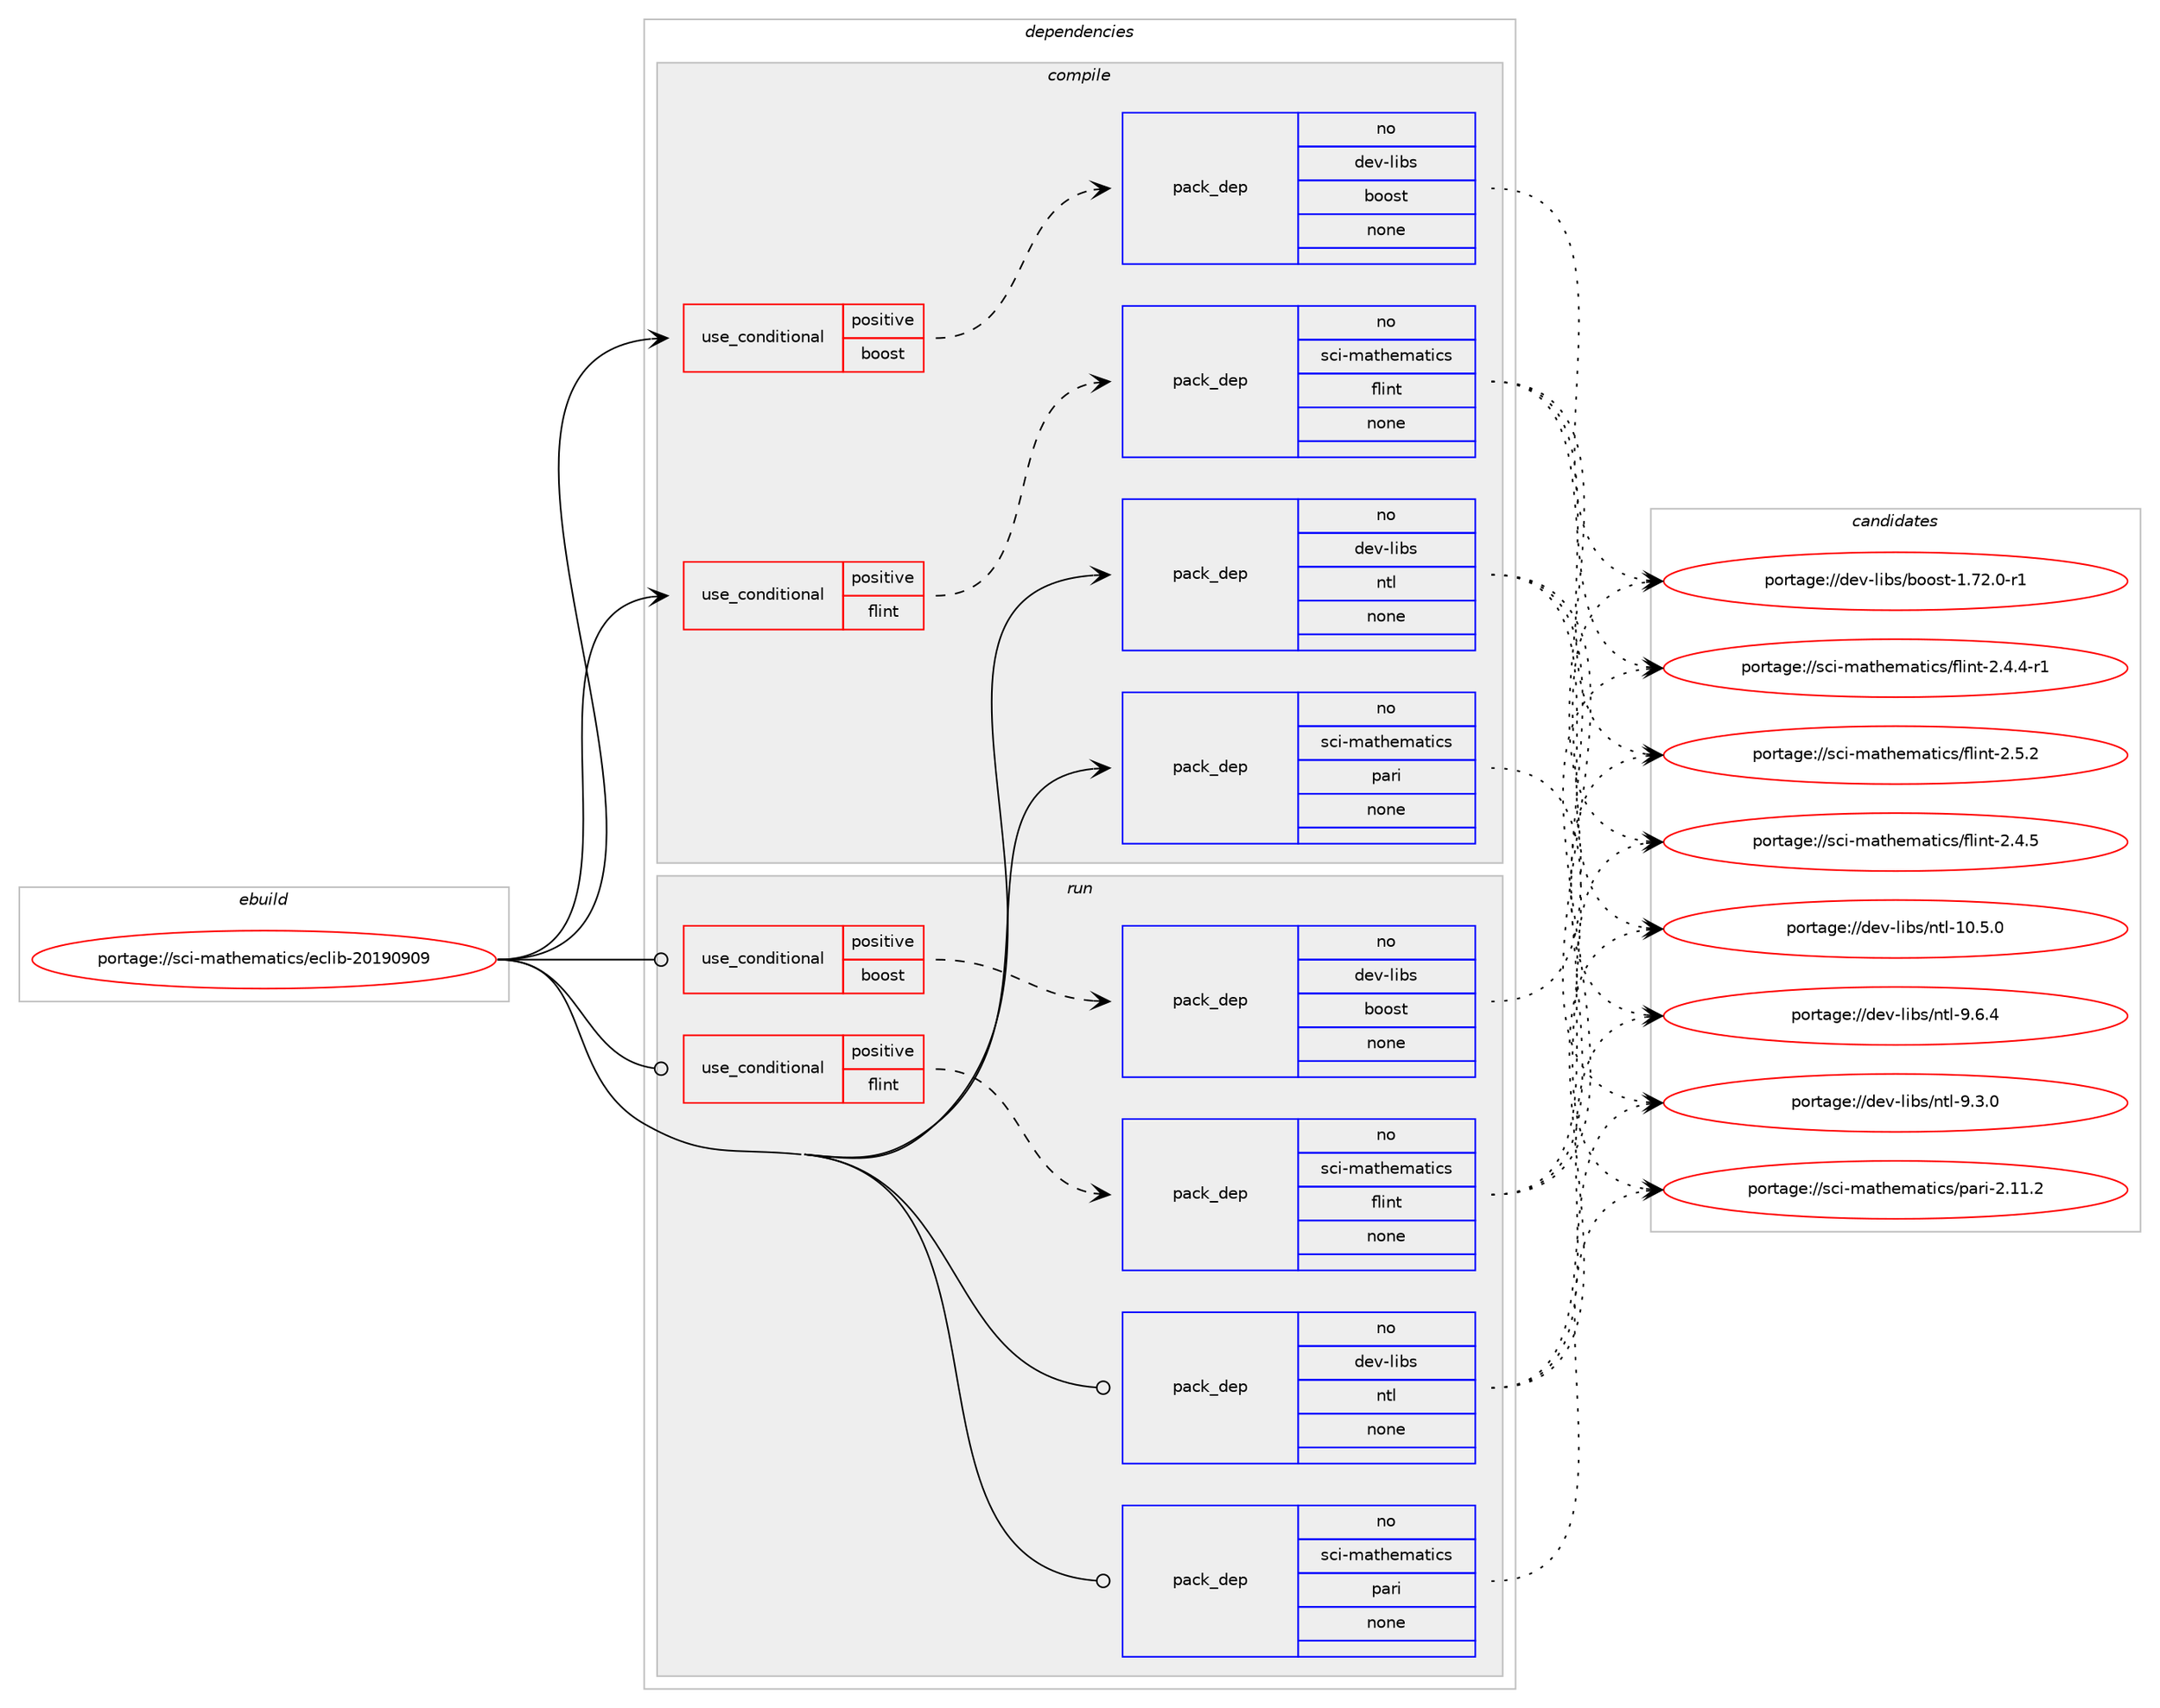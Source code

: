 digraph prolog {

# *************
# Graph options
# *************

newrank=true;
concentrate=true;
compound=true;
graph [rankdir=LR,fontname=Helvetica,fontsize=10,ranksep=1.5];#, ranksep=2.5, nodesep=0.2];
edge  [arrowhead=vee];
node  [fontname=Helvetica,fontsize=10];

# **********
# The ebuild
# **********

subgraph cluster_leftcol {
color=gray;
rank=same;
label=<<i>ebuild</i>>;
id [label="portage://sci-mathematics/eclib-20190909", color=red, width=4, href="../sci-mathematics/eclib-20190909.svg"];
}

# ****************
# The dependencies
# ****************

subgraph cluster_midcol {
color=gray;
label=<<i>dependencies</i>>;
subgraph cluster_compile {
fillcolor="#eeeeee";
style=filled;
label=<<i>compile</i>>;
subgraph cond9693 {
dependency46992 [label=<<TABLE BORDER="0" CELLBORDER="1" CELLSPACING="0" CELLPADDING="4"><TR><TD ROWSPAN="3" CELLPADDING="10">use_conditional</TD></TR><TR><TD>positive</TD></TR><TR><TD>boost</TD></TR></TABLE>>, shape=none, color=red];
subgraph pack36270 {
dependency46993 [label=<<TABLE BORDER="0" CELLBORDER="1" CELLSPACING="0" CELLPADDING="4" WIDTH="220"><TR><TD ROWSPAN="6" CELLPADDING="30">pack_dep</TD></TR><TR><TD WIDTH="110">no</TD></TR><TR><TD>dev-libs</TD></TR><TR><TD>boost</TD></TR><TR><TD>none</TD></TR><TR><TD></TD></TR></TABLE>>, shape=none, color=blue];
}
dependency46992:e -> dependency46993:w [weight=20,style="dashed",arrowhead="vee"];
}
id:e -> dependency46992:w [weight=20,style="solid",arrowhead="vee"];
subgraph cond9694 {
dependency46994 [label=<<TABLE BORDER="0" CELLBORDER="1" CELLSPACING="0" CELLPADDING="4"><TR><TD ROWSPAN="3" CELLPADDING="10">use_conditional</TD></TR><TR><TD>positive</TD></TR><TR><TD>flint</TD></TR></TABLE>>, shape=none, color=red];
subgraph pack36271 {
dependency46995 [label=<<TABLE BORDER="0" CELLBORDER="1" CELLSPACING="0" CELLPADDING="4" WIDTH="220"><TR><TD ROWSPAN="6" CELLPADDING="30">pack_dep</TD></TR><TR><TD WIDTH="110">no</TD></TR><TR><TD>sci-mathematics</TD></TR><TR><TD>flint</TD></TR><TR><TD>none</TD></TR><TR><TD></TD></TR></TABLE>>, shape=none, color=blue];
}
dependency46994:e -> dependency46995:w [weight=20,style="dashed",arrowhead="vee"];
}
id:e -> dependency46994:w [weight=20,style="solid",arrowhead="vee"];
subgraph pack36272 {
dependency46996 [label=<<TABLE BORDER="0" CELLBORDER="1" CELLSPACING="0" CELLPADDING="4" WIDTH="220"><TR><TD ROWSPAN="6" CELLPADDING="30">pack_dep</TD></TR><TR><TD WIDTH="110">no</TD></TR><TR><TD>dev-libs</TD></TR><TR><TD>ntl</TD></TR><TR><TD>none</TD></TR><TR><TD></TD></TR></TABLE>>, shape=none, color=blue];
}
id:e -> dependency46996:w [weight=20,style="solid",arrowhead="vee"];
subgraph pack36273 {
dependency46997 [label=<<TABLE BORDER="0" CELLBORDER="1" CELLSPACING="0" CELLPADDING="4" WIDTH="220"><TR><TD ROWSPAN="6" CELLPADDING="30">pack_dep</TD></TR><TR><TD WIDTH="110">no</TD></TR><TR><TD>sci-mathematics</TD></TR><TR><TD>pari</TD></TR><TR><TD>none</TD></TR><TR><TD></TD></TR></TABLE>>, shape=none, color=blue];
}
id:e -> dependency46997:w [weight=20,style="solid",arrowhead="vee"];
}
subgraph cluster_compileandrun {
fillcolor="#eeeeee";
style=filled;
label=<<i>compile and run</i>>;
}
subgraph cluster_run {
fillcolor="#eeeeee";
style=filled;
label=<<i>run</i>>;
subgraph cond9695 {
dependency46998 [label=<<TABLE BORDER="0" CELLBORDER="1" CELLSPACING="0" CELLPADDING="4"><TR><TD ROWSPAN="3" CELLPADDING="10">use_conditional</TD></TR><TR><TD>positive</TD></TR><TR><TD>boost</TD></TR></TABLE>>, shape=none, color=red];
subgraph pack36274 {
dependency46999 [label=<<TABLE BORDER="0" CELLBORDER="1" CELLSPACING="0" CELLPADDING="4" WIDTH="220"><TR><TD ROWSPAN="6" CELLPADDING="30">pack_dep</TD></TR><TR><TD WIDTH="110">no</TD></TR><TR><TD>dev-libs</TD></TR><TR><TD>boost</TD></TR><TR><TD>none</TD></TR><TR><TD></TD></TR></TABLE>>, shape=none, color=blue];
}
dependency46998:e -> dependency46999:w [weight=20,style="dashed",arrowhead="vee"];
}
id:e -> dependency46998:w [weight=20,style="solid",arrowhead="odot"];
subgraph cond9696 {
dependency47000 [label=<<TABLE BORDER="0" CELLBORDER="1" CELLSPACING="0" CELLPADDING="4"><TR><TD ROWSPAN="3" CELLPADDING="10">use_conditional</TD></TR><TR><TD>positive</TD></TR><TR><TD>flint</TD></TR></TABLE>>, shape=none, color=red];
subgraph pack36275 {
dependency47001 [label=<<TABLE BORDER="0" CELLBORDER="1" CELLSPACING="0" CELLPADDING="4" WIDTH="220"><TR><TD ROWSPAN="6" CELLPADDING="30">pack_dep</TD></TR><TR><TD WIDTH="110">no</TD></TR><TR><TD>sci-mathematics</TD></TR><TR><TD>flint</TD></TR><TR><TD>none</TD></TR><TR><TD></TD></TR></TABLE>>, shape=none, color=blue];
}
dependency47000:e -> dependency47001:w [weight=20,style="dashed",arrowhead="vee"];
}
id:e -> dependency47000:w [weight=20,style="solid",arrowhead="odot"];
subgraph pack36276 {
dependency47002 [label=<<TABLE BORDER="0" CELLBORDER="1" CELLSPACING="0" CELLPADDING="4" WIDTH="220"><TR><TD ROWSPAN="6" CELLPADDING="30">pack_dep</TD></TR><TR><TD WIDTH="110">no</TD></TR><TR><TD>dev-libs</TD></TR><TR><TD>ntl</TD></TR><TR><TD>none</TD></TR><TR><TD></TD></TR></TABLE>>, shape=none, color=blue];
}
id:e -> dependency47002:w [weight=20,style="solid",arrowhead="odot"];
subgraph pack36277 {
dependency47003 [label=<<TABLE BORDER="0" CELLBORDER="1" CELLSPACING="0" CELLPADDING="4" WIDTH="220"><TR><TD ROWSPAN="6" CELLPADDING="30">pack_dep</TD></TR><TR><TD WIDTH="110">no</TD></TR><TR><TD>sci-mathematics</TD></TR><TR><TD>pari</TD></TR><TR><TD>none</TD></TR><TR><TD></TD></TR></TABLE>>, shape=none, color=blue];
}
id:e -> dependency47003:w [weight=20,style="solid",arrowhead="odot"];
}
}

# **************
# The candidates
# **************

subgraph cluster_choices {
rank=same;
color=gray;
label=<<i>candidates</i>>;

subgraph choice36270 {
color=black;
nodesep=1;
choice10010111845108105981154798111111115116454946555046484511449 [label="portage://dev-libs/boost-1.72.0-r1", color=red, width=4,href="../dev-libs/boost-1.72.0-r1.svg"];
dependency46993:e -> choice10010111845108105981154798111111115116454946555046484511449:w [style=dotted,weight="100"];
}
subgraph choice36271 {
color=black;
nodesep=1;
choice115991054510997116104101109971161059911547102108105110116455046534650 [label="portage://sci-mathematics/flint-2.5.2", color=red, width=4,href="../sci-mathematics/flint-2.5.2.svg"];
choice115991054510997116104101109971161059911547102108105110116455046524653 [label="portage://sci-mathematics/flint-2.4.5", color=red, width=4,href="../sci-mathematics/flint-2.4.5.svg"];
choice1159910545109971161041011099711610599115471021081051101164550465246524511449 [label="portage://sci-mathematics/flint-2.4.4-r1", color=red, width=4,href="../sci-mathematics/flint-2.4.4-r1.svg"];
dependency46995:e -> choice115991054510997116104101109971161059911547102108105110116455046534650:w [style=dotted,weight="100"];
dependency46995:e -> choice115991054510997116104101109971161059911547102108105110116455046524653:w [style=dotted,weight="100"];
dependency46995:e -> choice1159910545109971161041011099711610599115471021081051101164550465246524511449:w [style=dotted,weight="100"];
}
subgraph choice36272 {
color=black;
nodesep=1;
choice100101118451081059811547110116108455746544652 [label="portage://dev-libs/ntl-9.6.4", color=red, width=4,href="../dev-libs/ntl-9.6.4.svg"];
choice100101118451081059811547110116108455746514648 [label="portage://dev-libs/ntl-9.3.0", color=red, width=4,href="../dev-libs/ntl-9.3.0.svg"];
choice10010111845108105981154711011610845494846534648 [label="portage://dev-libs/ntl-10.5.0", color=red, width=4,href="../dev-libs/ntl-10.5.0.svg"];
dependency46996:e -> choice100101118451081059811547110116108455746544652:w [style=dotted,weight="100"];
dependency46996:e -> choice100101118451081059811547110116108455746514648:w [style=dotted,weight="100"];
dependency46996:e -> choice10010111845108105981154711011610845494846534648:w [style=dotted,weight="100"];
}
subgraph choice36273 {
color=black;
nodesep=1;
choice1159910545109971161041011099711610599115471129711410545504649494650 [label="portage://sci-mathematics/pari-2.11.2", color=red, width=4,href="../sci-mathematics/pari-2.11.2.svg"];
dependency46997:e -> choice1159910545109971161041011099711610599115471129711410545504649494650:w [style=dotted,weight="100"];
}
subgraph choice36274 {
color=black;
nodesep=1;
choice10010111845108105981154798111111115116454946555046484511449 [label="portage://dev-libs/boost-1.72.0-r1", color=red, width=4,href="../dev-libs/boost-1.72.0-r1.svg"];
dependency46999:e -> choice10010111845108105981154798111111115116454946555046484511449:w [style=dotted,weight="100"];
}
subgraph choice36275 {
color=black;
nodesep=1;
choice115991054510997116104101109971161059911547102108105110116455046534650 [label="portage://sci-mathematics/flint-2.5.2", color=red, width=4,href="../sci-mathematics/flint-2.5.2.svg"];
choice115991054510997116104101109971161059911547102108105110116455046524653 [label="portage://sci-mathematics/flint-2.4.5", color=red, width=4,href="../sci-mathematics/flint-2.4.5.svg"];
choice1159910545109971161041011099711610599115471021081051101164550465246524511449 [label="portage://sci-mathematics/flint-2.4.4-r1", color=red, width=4,href="../sci-mathematics/flint-2.4.4-r1.svg"];
dependency47001:e -> choice115991054510997116104101109971161059911547102108105110116455046534650:w [style=dotted,weight="100"];
dependency47001:e -> choice115991054510997116104101109971161059911547102108105110116455046524653:w [style=dotted,weight="100"];
dependency47001:e -> choice1159910545109971161041011099711610599115471021081051101164550465246524511449:w [style=dotted,weight="100"];
}
subgraph choice36276 {
color=black;
nodesep=1;
choice100101118451081059811547110116108455746544652 [label="portage://dev-libs/ntl-9.6.4", color=red, width=4,href="../dev-libs/ntl-9.6.4.svg"];
choice100101118451081059811547110116108455746514648 [label="portage://dev-libs/ntl-9.3.0", color=red, width=4,href="../dev-libs/ntl-9.3.0.svg"];
choice10010111845108105981154711011610845494846534648 [label="portage://dev-libs/ntl-10.5.0", color=red, width=4,href="../dev-libs/ntl-10.5.0.svg"];
dependency47002:e -> choice100101118451081059811547110116108455746544652:w [style=dotted,weight="100"];
dependency47002:e -> choice100101118451081059811547110116108455746514648:w [style=dotted,weight="100"];
dependency47002:e -> choice10010111845108105981154711011610845494846534648:w [style=dotted,weight="100"];
}
subgraph choice36277 {
color=black;
nodesep=1;
choice1159910545109971161041011099711610599115471129711410545504649494650 [label="portage://sci-mathematics/pari-2.11.2", color=red, width=4,href="../sci-mathematics/pari-2.11.2.svg"];
dependency47003:e -> choice1159910545109971161041011099711610599115471129711410545504649494650:w [style=dotted,weight="100"];
}
}

}
